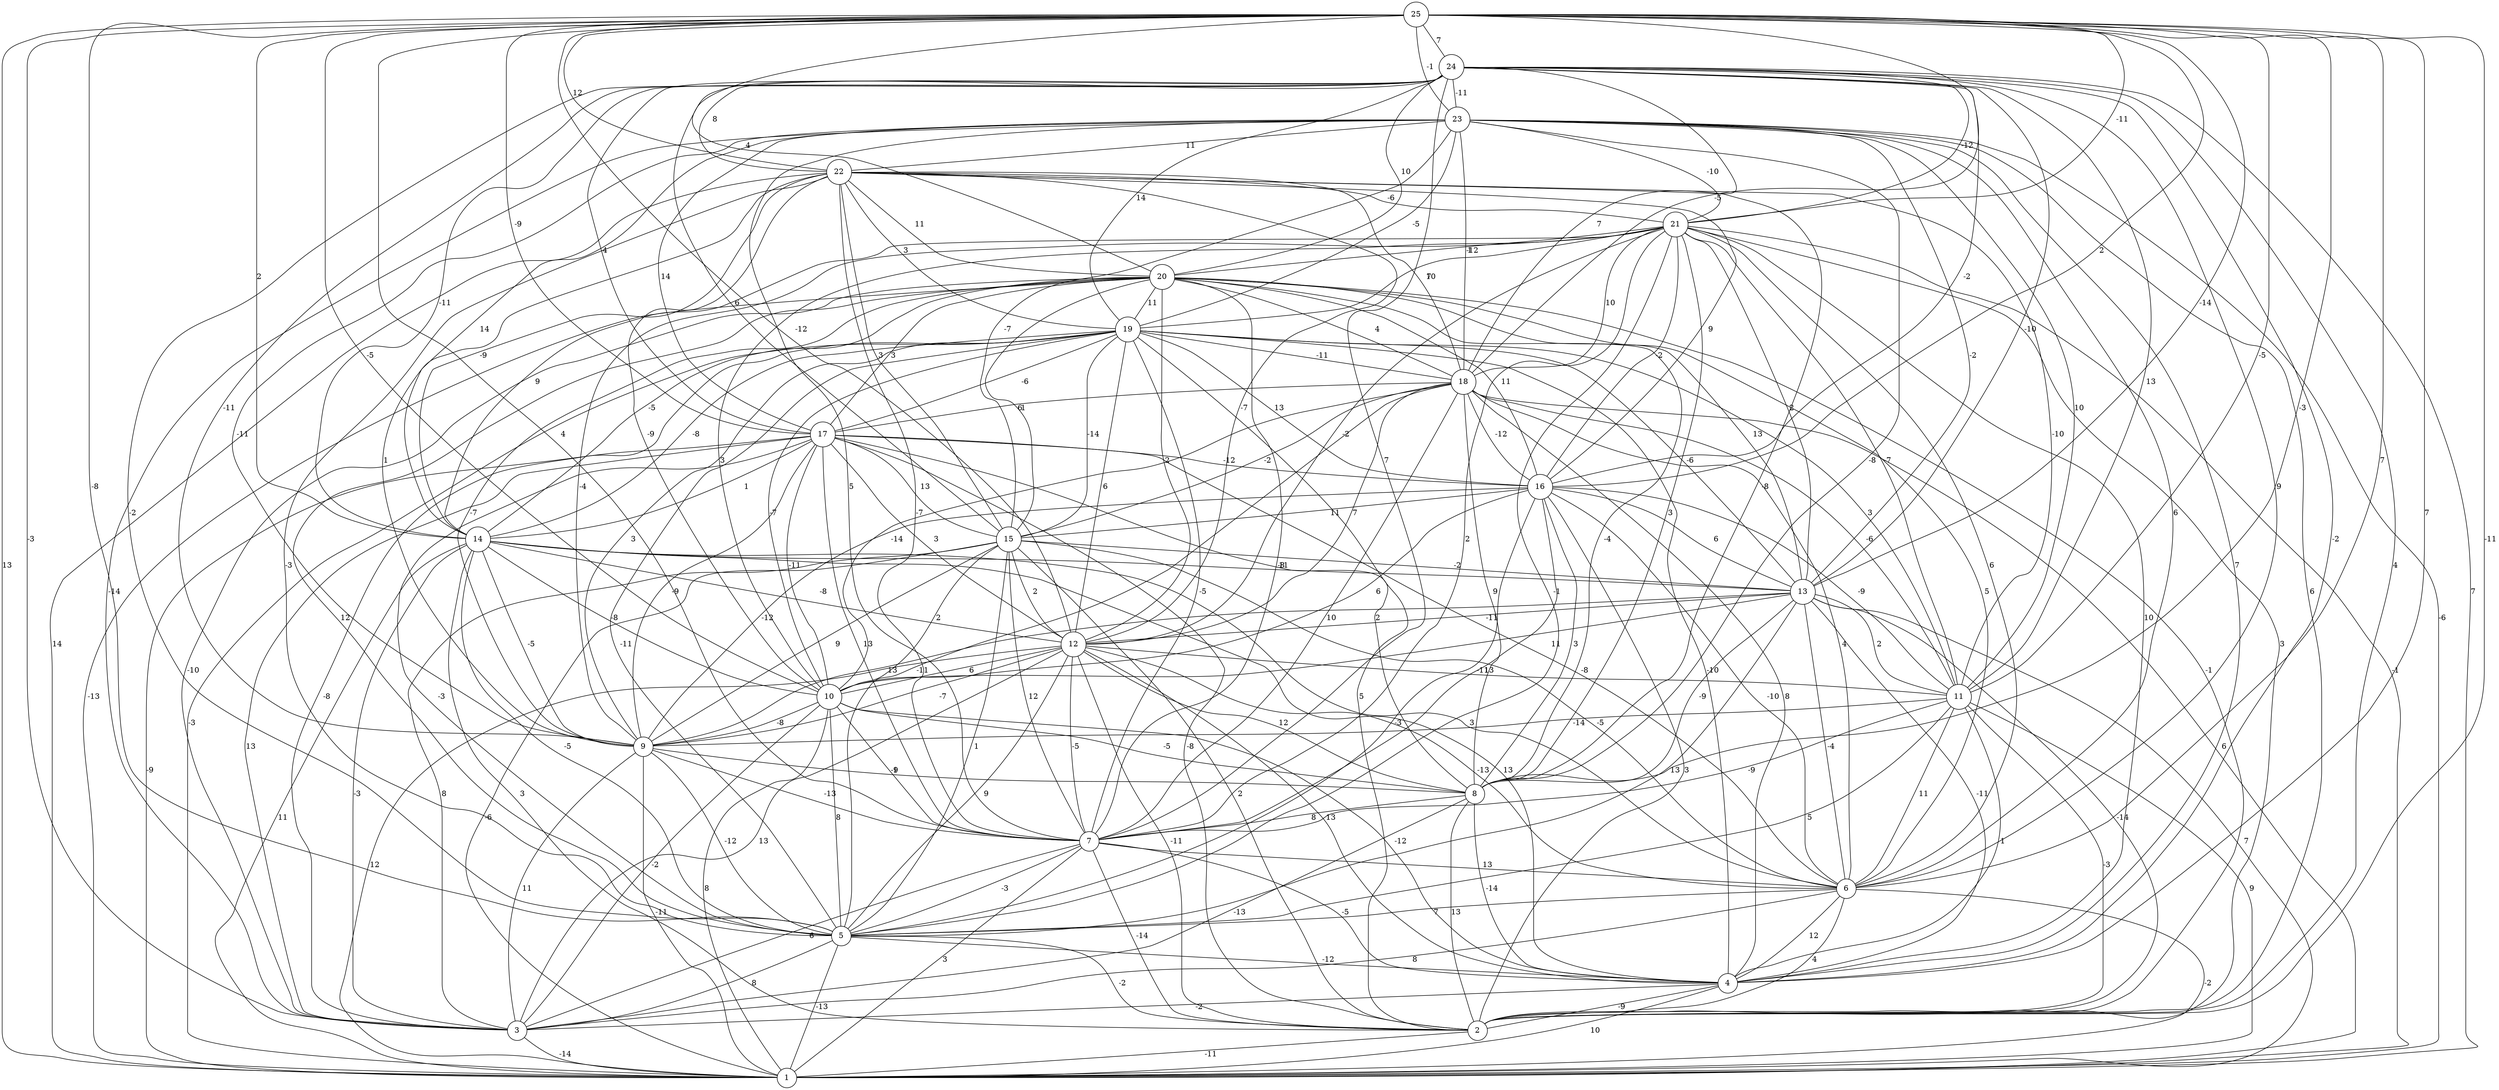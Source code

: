 graph { 
	 fontname="Helvetica,Arial,sans-serif" 
	 node [shape = circle]; 
	 25 -- 1 [label = "13"];
	 25 -- 2 [label = "-11"];
	 25 -- 3 [label = "-3"];
	 25 -- 4 [label = "7"];
	 25 -- 5 [label = "-8"];
	 25 -- 6 [label = "7"];
	 25 -- 7 [label = "4"];
	 25 -- 8 [label = "-3"];
	 25 -- 10 [label = "-5"];
	 25 -- 11 [label = "-5"];
	 25 -- 12 [label = "-12"];
	 25 -- 13 [label = "-14"];
	 25 -- 14 [label = "2"];
	 25 -- 16 [label = "2"];
	 25 -- 17 [label = "-9"];
	 25 -- 18 [label = "-5"];
	 25 -- 20 [label = "4"];
	 25 -- 21 [label = "-11"];
	 25 -- 22 [label = "12"];
	 25 -- 23 [label = "-1"];
	 25 -- 24 [label = "7"];
	 24 -- 1 [label = "7"];
	 24 -- 2 [label = "4"];
	 24 -- 4 [label = "-2"];
	 24 -- 5 [label = "-2"];
	 24 -- 6 [label = "9"];
	 24 -- 7 [label = "7"];
	 24 -- 9 [label = "-11"];
	 24 -- 11 [label = "13"];
	 24 -- 13 [label = "-10"];
	 24 -- 14 [label = "-11"];
	 24 -- 15 [label = "6"];
	 24 -- 16 [label = "-2"];
	 24 -- 17 [label = "4"];
	 24 -- 18 [label = "7"];
	 24 -- 19 [label = "14"];
	 24 -- 20 [label = "10"];
	 24 -- 21 [label = "-12"];
	 24 -- 22 [label = "8"];
	 24 -- 23 [label = "-11"];
	 23 -- 1 [label = "-6"];
	 23 -- 2 [label = "6"];
	 23 -- 3 [label = "-14"];
	 23 -- 4 [label = "7"];
	 23 -- 6 [label = "6"];
	 23 -- 7 [label = "5"];
	 23 -- 8 [label = "-8"];
	 23 -- 9 [label = "-11"];
	 23 -- 11 [label = "10"];
	 23 -- 13 [label = "-2"];
	 23 -- 14 [label = "14"];
	 23 -- 15 [label = "-7"];
	 23 -- 17 [label = "14"];
	 23 -- 18 [label = "-12"];
	 23 -- 19 [label = "-5"];
	 23 -- 21 [label = "-10"];
	 23 -- 22 [label = "11"];
	 22 -- 1 [label = "14"];
	 22 -- 5 [label = "-3"];
	 22 -- 7 [label = "-7"];
	 22 -- 8 [label = "-8"];
	 22 -- 9 [label = "1"];
	 22 -- 10 [label = "-9"];
	 22 -- 11 [label = "-10"];
	 22 -- 12 [label = "-7"];
	 22 -- 14 [label = "-9"];
	 22 -- 15 [label = "3"];
	 22 -- 16 [label = "9"];
	 22 -- 18 [label = "7"];
	 22 -- 19 [label = "3"];
	 22 -- 20 [label = "11"];
	 22 -- 21 [label = "-6"];
	 21 -- 1 [label = "-1"];
	 21 -- 2 [label = "3"];
	 21 -- 4 [label = "10"];
	 21 -- 5 [label = "-1"];
	 21 -- 6 [label = "6"];
	 21 -- 7 [label = "2"];
	 21 -- 8 [label = "3"];
	 21 -- 9 [label = "-4"];
	 21 -- 10 [label = "3"];
	 21 -- 11 [label = "-7"];
	 21 -- 12 [label = "-2"];
	 21 -- 13 [label = "2"];
	 21 -- 14 [label = "9"];
	 21 -- 16 [label = "-2"];
	 21 -- 18 [label = "10"];
	 21 -- 19 [label = "10"];
	 21 -- 20 [label = "1"];
	 20 -- 1 [label = "-13"];
	 20 -- 2 [label = "-1"];
	 20 -- 3 [label = "-10"];
	 20 -- 5 [label = "12"];
	 20 -- 6 [label = "5"];
	 20 -- 7 [label = "-8"];
	 20 -- 8 [label = "-4"];
	 20 -- 9 [label = "-7"];
	 20 -- 12 [label = "2"];
	 20 -- 13 [label = "13"];
	 20 -- 14 [label = "-5"];
	 20 -- 15 [label = "1"];
	 20 -- 16 [label = "11"];
	 20 -- 17 [label = "3"];
	 20 -- 18 [label = "4"];
	 20 -- 19 [label = "11"];
	 19 -- 1 [label = "-3"];
	 19 -- 2 [label = "5"];
	 19 -- 3 [label = "-8"];
	 19 -- 4 [label = "-10"];
	 19 -- 5 [label = "-11"];
	 19 -- 7 [label = "-5"];
	 19 -- 9 [label = "3"];
	 19 -- 10 [label = "-7"];
	 19 -- 11 [label = "3"];
	 19 -- 12 [label = "6"];
	 19 -- 13 [label = "-6"];
	 19 -- 14 [label = "-8"];
	 19 -- 15 [label = "-14"];
	 19 -- 16 [label = "13"];
	 19 -- 17 [label = "-6"];
	 19 -- 18 [label = "-11"];
	 18 -- 1 [label = "6"];
	 18 -- 4 [label = "8"];
	 18 -- 5 [label = "-11"];
	 18 -- 6 [label = "4"];
	 18 -- 7 [label = "10"];
	 18 -- 8 [label = "9"];
	 18 -- 10 [label = "-14"];
	 18 -- 11 [label = "-6"];
	 18 -- 12 [label = "7"];
	 18 -- 15 [label = "-2"];
	 18 -- 16 [label = "-12"];
	 18 -- 17 [label = "6"];
	 17 -- 1 [label = "-9"];
	 17 -- 2 [label = "-8"];
	 17 -- 3 [label = "13"];
	 17 -- 5 [label = "-3"];
	 17 -- 6 [label = "-8"];
	 17 -- 7 [label = "13"];
	 17 -- 8 [label = "2"];
	 17 -- 9 [label = "-9"];
	 17 -- 10 [label = "-11"];
	 17 -- 12 [label = "3"];
	 17 -- 14 [label = "1"];
	 17 -- 15 [label = "13"];
	 17 -- 16 [label = "-12"];
	 16 -- 2 [label = "3"];
	 16 -- 5 [label = "-3"];
	 16 -- 6 [label = "-10"];
	 16 -- 7 [label = "13"];
	 16 -- 8 [label = "3"];
	 16 -- 9 [label = "-12"];
	 16 -- 10 [label = "6"];
	 16 -- 11 [label = "-9"];
	 16 -- 13 [label = "6"];
	 16 -- 15 [label = "11"];
	 15 -- 1 [label = "-6"];
	 15 -- 2 [label = "2"];
	 15 -- 3 [label = "8"];
	 15 -- 5 [label = "1"];
	 15 -- 6 [label = "-5"];
	 15 -- 7 [label = "12"];
	 15 -- 9 [label = "9"];
	 15 -- 10 [label = "2"];
	 15 -- 12 [label = "2"];
	 15 -- 13 [label = "-2"];
	 14 -- 1 [label = "11"];
	 14 -- 2 [label = "3"];
	 14 -- 3 [label = "-3"];
	 14 -- 4 [label = "13"];
	 14 -- 5 [label = "-5"];
	 14 -- 6 [label = "3"];
	 14 -- 9 [label = "-5"];
	 14 -- 10 [label = "-8"];
	 14 -- 12 [label = "-8"];
	 14 -- 13 [label = "11"];
	 13 -- 1 [label = "7"];
	 13 -- 2 [label = "-14"];
	 13 -- 4 [label = "-11"];
	 13 -- 5 [label = "13"];
	 13 -- 6 [label = "-4"];
	 13 -- 8 [label = "-9"];
	 13 -- 9 [label = "13"];
	 13 -- 10 [label = "11"];
	 13 -- 11 [label = "2"];
	 13 -- 12 [label = "-11"];
	 12 -- 1 [label = "12"];
	 12 -- 2 [label = "-11"];
	 12 -- 3 [label = "13"];
	 12 -- 4 [label = "13"];
	 12 -- 5 [label = "9"];
	 12 -- 6 [label = "-13"];
	 12 -- 7 [label = "-5"];
	 12 -- 8 [label = "12"];
	 12 -- 9 [label = "-7"];
	 12 -- 10 [label = "6"];
	 12 -- 11 [label = "-11"];
	 11 -- 1 [label = "9"];
	 11 -- 2 [label = "-3"];
	 11 -- 4 [label = "1"];
	 11 -- 5 [label = "5"];
	 11 -- 6 [label = "11"];
	 11 -- 7 [label = "-9"];
	 11 -- 9 [label = "-14"];
	 10 -- 1 [label = "8"];
	 10 -- 3 [label = "-2"];
	 10 -- 4 [label = "-12"];
	 10 -- 5 [label = "8"];
	 10 -- 7 [label = "1"];
	 10 -- 8 [label = "-5"];
	 10 -- 9 [label = "-8"];
	 9 -- 1 [label = "-11"];
	 9 -- 3 [label = "11"];
	 9 -- 5 [label = "-12"];
	 9 -- 7 [label = "-13"];
	 9 -- 8 [label = "-9"];
	 8 -- 2 [label = "13"];
	 8 -- 3 [label = "-13"];
	 8 -- 4 [label = "-14"];
	 8 -- 7 [label = "8"];
	 7 -- 1 [label = "3"];
	 7 -- 2 [label = "-14"];
	 7 -- 3 [label = "6"];
	 7 -- 4 [label = "-5"];
	 7 -- 5 [label = "-3"];
	 7 -- 6 [label = "13"];
	 6 -- 1 [label = "-2"];
	 6 -- 2 [label = "4"];
	 6 -- 3 [label = "8"];
	 6 -- 4 [label = "12"];
	 6 -- 5 [label = "7"];
	 5 -- 1 [label = "-13"];
	 5 -- 2 [label = "-2"];
	 5 -- 3 [label = "8"];
	 5 -- 4 [label = "-12"];
	 4 -- 1 [label = "10"];
	 4 -- 2 [label = "-9"];
	 4 -- 3 [label = "-2"];
	 3 -- 1 [label = "-14"];
	 2 -- 1 [label = "-11"];
	 1;
	 2;
	 3;
	 4;
	 5;
	 6;
	 7;
	 8;
	 9;
	 10;
	 11;
	 12;
	 13;
	 14;
	 15;
	 16;
	 17;
	 18;
	 19;
	 20;
	 21;
	 22;
	 23;
	 24;
	 25;
}
